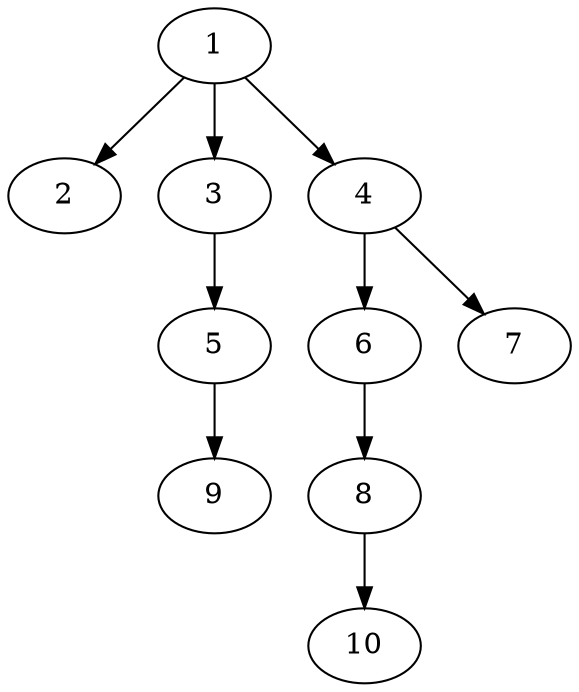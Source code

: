 // DAG automatically generated by daggen at Fri Aug  4 16:35:13 2017
// ./daggen --dot -n 10 --fat 0.2 --regular 0.8 --density 0.2 --jump 4 
digraph G {
  1 [size="59613", alpha="0.10"]
  1 -> 2 [size ="75"]
  1 -> 3 [size ="75"]
  1 -> 4 [size ="75"]
  2 [size="134218", alpha="0.03"]
  3 [size="41836", alpha="0.16"]
  3 -> 5 [size ="679"]
  4 [size="1474", alpha="0.01"]
  4 -> 6 [size ="34"]
  4 -> 7 [size ="34"]
  5 [size="1183", alpha="0.10"]
  5 -> 9 [size ="75"]
  6 [size="8590", alpha="0.09"]
  6 -> 8 [size ="34"]
  7 [size="286026", alpha="0.03"]
  8 [size="13341", alpha="0.14"]
  8 -> 10 [size ="34"]
  9 [size="1073742", alpha="0.16"]
  10 [size="32784", alpha="0.01"]
}
